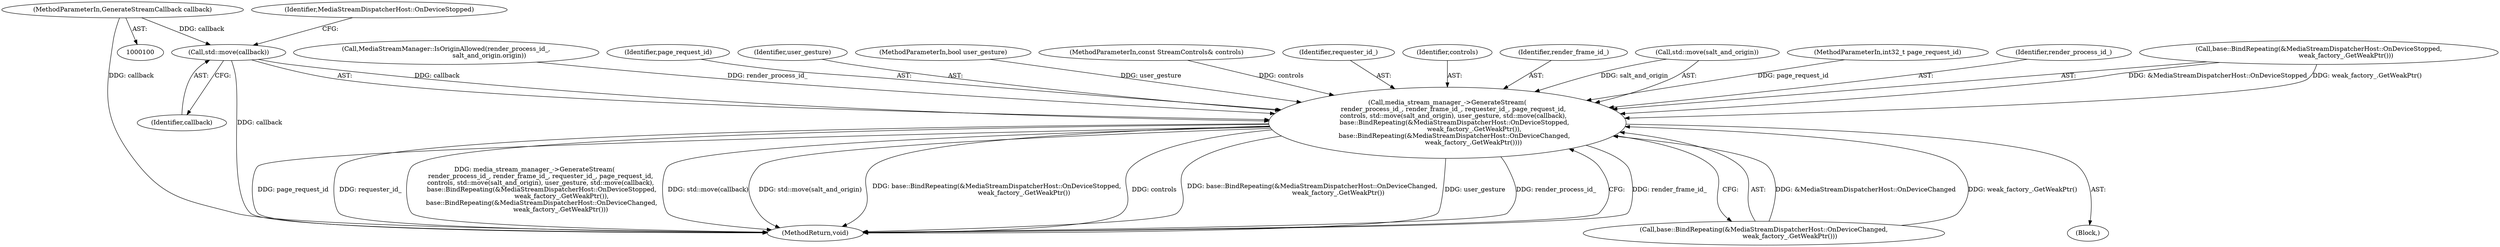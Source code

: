 digraph "0_Chrome_971548cdca2d4c0a6fedd3db0c94372c2a27eac3_4@API" {
"1000132" [label="(Call,std::move(callback))"];
"1000104" [label="(MethodParameterIn,GenerateStreamCallback callback)"];
"1000123" [label="(Call,media_stream_manager_->GenerateStream(\n      render_process_id_, render_frame_id_, requester_id_, page_request_id,\n      controls, std::move(salt_and_origin), user_gesture, std::move(callback),\n       base::BindRepeating(&MediaStreamDispatcherHost::OnDeviceStopped,\n                           weak_factory_.GetWeakPtr()),\n       base::BindRepeating(&MediaStreamDispatcherHost::OnDeviceChanged,\n                          weak_factory_.GetWeakPtr())))"];
"1000111" [label="(Call,MediaStreamManager::IsOriginAllowed(render_process_id_,\n                                           salt_and_origin.origin))"];
"1000127" [label="(Identifier,page_request_id)"];
"1000131" [label="(Identifier,user_gesture)"];
"1000103" [label="(MethodParameterIn,bool user_gesture)"];
"1000102" [label="(MethodParameterIn,const StreamControls& controls)"];
"1000126" [label="(Identifier,requester_id_)"];
"1000128" [label="(Identifier,controls)"];
"1000125" [label="(Identifier,render_frame_id_)"];
"1000129" [label="(Call,std::move(salt_and_origin))"];
"1000101" [label="(MethodParameterIn,int32_t page_request_id)"];
"1000138" [label="(Call,base::BindRepeating(&MediaStreamDispatcherHost::OnDeviceChanged,\n                          weak_factory_.GetWeakPtr()))"];
"1000123" [label="(Call,media_stream_manager_->GenerateStream(\n      render_process_id_, render_frame_id_, requester_id_, page_request_id,\n      controls, std::move(salt_and_origin), user_gesture, std::move(callback),\n       base::BindRepeating(&MediaStreamDispatcherHost::OnDeviceStopped,\n                           weak_factory_.GetWeakPtr()),\n       base::BindRepeating(&MediaStreamDispatcherHost::OnDeviceChanged,\n                          weak_factory_.GetWeakPtr())))"];
"1000136" [label="(Identifier,MediaStreamDispatcherHost::OnDeviceStopped)"];
"1000106" [label="(Block,)"];
"1000124" [label="(Identifier,render_process_id_)"];
"1000133" [label="(Identifier,callback)"];
"1000142" [label="(MethodReturn,void)"];
"1000104" [label="(MethodParameterIn,GenerateStreamCallback callback)"];
"1000132" [label="(Call,std::move(callback))"];
"1000134" [label="(Call,base::BindRepeating(&MediaStreamDispatcherHost::OnDeviceStopped,\n                           weak_factory_.GetWeakPtr()))"];
"1000132" -> "1000123"  [label="AST: "];
"1000132" -> "1000133"  [label="CFG: "];
"1000133" -> "1000132"  [label="AST: "];
"1000136" -> "1000132"  [label="CFG: "];
"1000132" -> "1000142"  [label="DDG: callback"];
"1000132" -> "1000123"  [label="DDG: callback"];
"1000104" -> "1000132"  [label="DDG: callback"];
"1000104" -> "1000100"  [label="AST: "];
"1000104" -> "1000142"  [label="DDG: callback"];
"1000123" -> "1000106"  [label="AST: "];
"1000123" -> "1000138"  [label="CFG: "];
"1000124" -> "1000123"  [label="AST: "];
"1000125" -> "1000123"  [label="AST: "];
"1000126" -> "1000123"  [label="AST: "];
"1000127" -> "1000123"  [label="AST: "];
"1000128" -> "1000123"  [label="AST: "];
"1000129" -> "1000123"  [label="AST: "];
"1000131" -> "1000123"  [label="AST: "];
"1000134" -> "1000123"  [label="AST: "];
"1000138" -> "1000123"  [label="AST: "];
"1000142" -> "1000123"  [label="CFG: "];
"1000123" -> "1000142"  [label="DDG: render_frame_id_"];
"1000123" -> "1000142"  [label="DDG: page_request_id"];
"1000123" -> "1000142"  [label="DDG: requester_id_"];
"1000123" -> "1000142"  [label="DDG: media_stream_manager_->GenerateStream(\n      render_process_id_, render_frame_id_, requester_id_, page_request_id,\n      controls, std::move(salt_and_origin), user_gesture, std::move(callback),\n       base::BindRepeating(&MediaStreamDispatcherHost::OnDeviceStopped,\n                           weak_factory_.GetWeakPtr()),\n       base::BindRepeating(&MediaStreamDispatcherHost::OnDeviceChanged,\n                          weak_factory_.GetWeakPtr()))"];
"1000123" -> "1000142"  [label="DDG: std::move(callback)"];
"1000123" -> "1000142"  [label="DDG: std::move(salt_and_origin)"];
"1000123" -> "1000142"  [label="DDG: base::BindRepeating(&MediaStreamDispatcherHost::OnDeviceStopped,\n                           weak_factory_.GetWeakPtr())"];
"1000123" -> "1000142"  [label="DDG: controls"];
"1000123" -> "1000142"  [label="DDG: base::BindRepeating(&MediaStreamDispatcherHost::OnDeviceChanged,\n                          weak_factory_.GetWeakPtr())"];
"1000123" -> "1000142"  [label="DDG: user_gesture"];
"1000123" -> "1000142"  [label="DDG: render_process_id_"];
"1000111" -> "1000123"  [label="DDG: render_process_id_"];
"1000101" -> "1000123"  [label="DDG: page_request_id"];
"1000102" -> "1000123"  [label="DDG: controls"];
"1000129" -> "1000123"  [label="DDG: salt_and_origin"];
"1000103" -> "1000123"  [label="DDG: user_gesture"];
"1000134" -> "1000123"  [label="DDG: &MediaStreamDispatcherHost::OnDeviceStopped"];
"1000134" -> "1000123"  [label="DDG: weak_factory_.GetWeakPtr()"];
"1000138" -> "1000123"  [label="DDG: &MediaStreamDispatcherHost::OnDeviceChanged"];
"1000138" -> "1000123"  [label="DDG: weak_factory_.GetWeakPtr()"];
}
